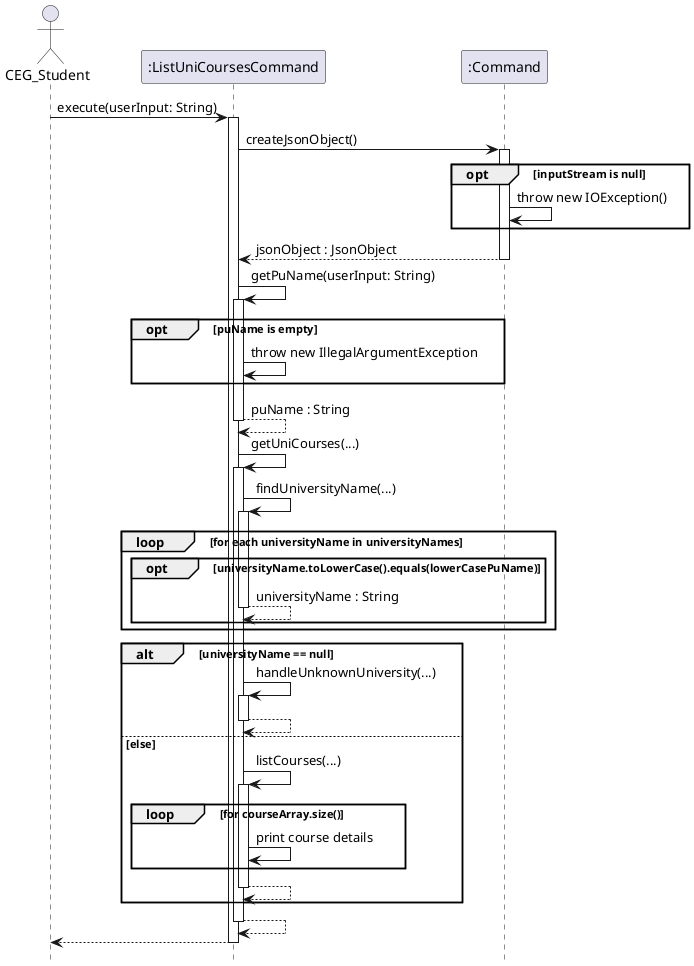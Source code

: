 @startuml

hide footbox

actor CEG_Student

participant ":ListUniCoursesCommand" as ListUniCoursesCommand
participant ":Command" as Command

CEG_Student -> ListUniCoursesCommand : execute(userInput: String)
activate ListUniCoursesCommand

ListUniCoursesCommand -> Command : createJsonObject()
activate Command

opt inputStream is null
    Command -> Command: throw new IOException()
end

Command --> ListUniCoursesCommand: jsonObject : JsonObject
deactivate Command

ListUniCoursesCommand -> ListUniCoursesCommand : getPuName(userInput: String)
activate ListUniCoursesCommand

opt puName is empty
    ListUniCoursesCommand -> ListUniCoursesCommand : throw new IllegalArgumentException
end
return puName : String

ListUniCoursesCommand -> ListUniCoursesCommand : getUniCourses(...)
activate ListUniCoursesCommand

ListUniCoursesCommand -> ListUniCoursesCommand : findUniversityName(...)
activate ListUniCoursesCommand
loop for each universityName in universityNames
    opt universityName.toLowerCase().equals(lowerCasePuName)
    return universityName : String
    end
end

alt universityName == null
    ListUniCoursesCommand -> ListUniCoursesCommand : handleUnknownUniversity(...)
    activate ListUniCoursesCommand
    return
        else else
        ListUniCoursesCommand -> ListUniCoursesCommand : listCourses(...)
        activate ListUniCoursesCommand
            loop for courseArray.size()
            ListUniCoursesCommand -> ListUniCoursesCommand : print course details
            end
        return
    end
return

ListUniCoursesCommand --> CEG_Student
deactivate ListUniCoursesCommand

@enduml